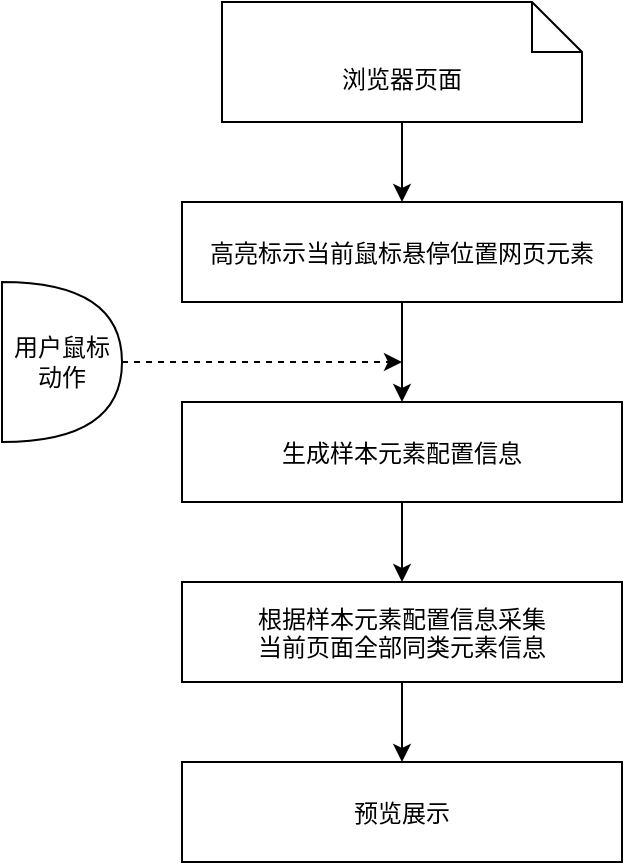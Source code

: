 <mxfile version="20.6.0" type="github">
  <diagram id="ZxsPMViDNv9QSAN8l6eQ" name="第 1 页">
    <mxGraphModel dx="788" dy="491" grid="1" gridSize="10" guides="1" tooltips="1" connect="1" arrows="1" fold="1" page="1" pageScale="1" pageWidth="827" pageHeight="1169" math="0" shadow="0">
      <root>
        <mxCell id="0" />
        <mxCell id="1" parent="0" />
        <mxCell id="__BBxjQFK_DfWDHcUt-d-33" style="edgeStyle=orthogonalEdgeStyle;rounded=0;orthogonalLoop=1;jettySize=auto;html=1;dashed=1;" edge="1" parent="1" source="__BBxjQFK_DfWDHcUt-d-3">
          <mxGeometry relative="1" as="geometry">
            <mxPoint x="370" y="720" as="targetPoint" />
          </mxGeometry>
        </mxCell>
        <mxCell id="__BBxjQFK_DfWDHcUt-d-3" value="用户鼠标动作" style="shape=or;whiteSpace=wrap;html=1;" vertex="1" parent="1">
          <mxGeometry x="170" y="680" width="60" height="80" as="geometry" />
        </mxCell>
        <mxCell id="__BBxjQFK_DfWDHcUt-d-28" value="" style="edgeStyle=orthogonalEdgeStyle;rounded=0;orthogonalLoop=1;jettySize=auto;html=1;" edge="1" parent="1" source="__BBxjQFK_DfWDHcUt-d-13" target="__BBxjQFK_DfWDHcUt-d-22">
          <mxGeometry relative="1" as="geometry" />
        </mxCell>
        <mxCell id="__BBxjQFK_DfWDHcUt-d-13" value="浏览器页面" style="shape=note2;boundedLbl=1;whiteSpace=wrap;html=1;size=25;verticalAlign=top;align=center;" vertex="1" parent="1">
          <mxGeometry x="280" y="540" width="180" height="60" as="geometry" />
        </mxCell>
        <mxCell id="__BBxjQFK_DfWDHcUt-d-29" value="" style="edgeStyle=orthogonalEdgeStyle;rounded=0;orthogonalLoop=1;jettySize=auto;html=1;" edge="1" parent="1" source="__BBxjQFK_DfWDHcUt-d-22" target="__BBxjQFK_DfWDHcUt-d-26">
          <mxGeometry relative="1" as="geometry" />
        </mxCell>
        <mxCell id="__BBxjQFK_DfWDHcUt-d-22" value="高亮标示当前鼠标悬停位置网页元素" style="fontStyle=0;fontSize=12;" vertex="1" parent="1">
          <mxGeometry x="260" y="640" width="220" height="50" as="geometry" />
        </mxCell>
        <mxCell id="__BBxjQFK_DfWDHcUt-d-30" value="" style="edgeStyle=orthogonalEdgeStyle;rounded=0;orthogonalLoop=1;jettySize=auto;html=1;" edge="1" parent="1" source="__BBxjQFK_DfWDHcUt-d-26" target="__BBxjQFK_DfWDHcUt-d-27">
          <mxGeometry relative="1" as="geometry" />
        </mxCell>
        <mxCell id="__BBxjQFK_DfWDHcUt-d-26" value="生成样本元素配置信息" style="fontStyle=0;fontSize=12;" vertex="1" parent="1">
          <mxGeometry x="260" y="740" width="220" height="50" as="geometry" />
        </mxCell>
        <mxCell id="__BBxjQFK_DfWDHcUt-d-35" value="" style="edgeStyle=orthogonalEdgeStyle;rounded=0;orthogonalLoop=1;jettySize=auto;html=1;" edge="1" parent="1" source="__BBxjQFK_DfWDHcUt-d-27" target="__BBxjQFK_DfWDHcUt-d-34">
          <mxGeometry relative="1" as="geometry" />
        </mxCell>
        <mxCell id="__BBxjQFK_DfWDHcUt-d-27" value="根据样本元素配置信息采集&#xa;当前页面全部同类元素信息" style="fontStyle=0;fontSize=12;" vertex="1" parent="1">
          <mxGeometry x="260" y="830" width="220" height="50" as="geometry" />
        </mxCell>
        <mxCell id="__BBxjQFK_DfWDHcUt-d-34" value="预览展示" style="fontStyle=0;fontSize=12;" vertex="1" parent="1">
          <mxGeometry x="260" y="920" width="220" height="50" as="geometry" />
        </mxCell>
      </root>
    </mxGraphModel>
  </diagram>
</mxfile>
